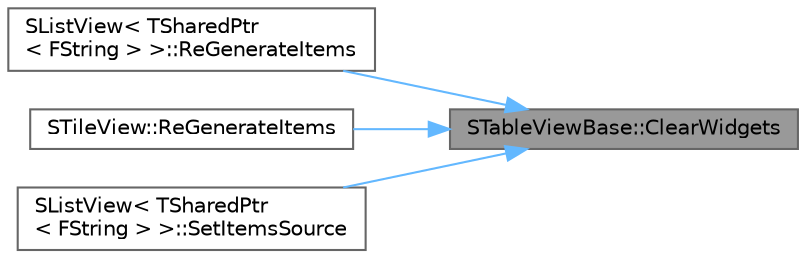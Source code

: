 digraph "STableViewBase::ClearWidgets"
{
 // INTERACTIVE_SVG=YES
 // LATEX_PDF_SIZE
  bgcolor="transparent";
  edge [fontname=Helvetica,fontsize=10,labelfontname=Helvetica,labelfontsize=10];
  node [fontname=Helvetica,fontsize=10,shape=box,height=0.2,width=0.4];
  rankdir="RL";
  Node1 [id="Node000001",label="STableViewBase::ClearWidgets",height=0.2,width=0.4,color="gray40", fillcolor="grey60", style="filled", fontcolor="black",tooltip="Remove all the widgets from the view."];
  Node1 -> Node2 [id="edge1_Node000001_Node000002",dir="back",color="steelblue1",style="solid",tooltip=" "];
  Node2 [id="Node000002",label="SListView\< TSharedPtr\l\< FString \> \>::ReGenerateItems",height=0.2,width=0.4,color="grey40", fillcolor="white", style="filled",URL="$d1/dc1/classSListView.html#ae2beb306268db8acd06b2d83064419c3",tooltip=" "];
  Node1 -> Node3 [id="edge2_Node000001_Node000003",dir="back",color="steelblue1",style="solid",tooltip=" "];
  Node3 [id="Node000003",label="STileView::ReGenerateItems",height=0.2,width=0.4,color="grey40", fillcolor="white", style="filled",URL="$d0/d1a/classSTileView.html#aa8578078cc57d8465b4d31bbab0bef01",tooltip="Update generate Widgets for Items as needed and clean up any Widgets that are no longer needed."];
  Node1 -> Node4 [id="edge3_Node000001_Node000004",dir="back",color="steelblue1",style="solid",tooltip=" "];
  Node4 [id="Node000004",label="SListView\< TSharedPtr\l\< FString \> \>::SetItemsSource",height=0.2,width=0.4,color="grey40", fillcolor="white", style="filled",URL="$d1/dc1/classSListView.html#a8a7ea61be0b7a8fce7f4bf113f99273a",tooltip=" "];
}
